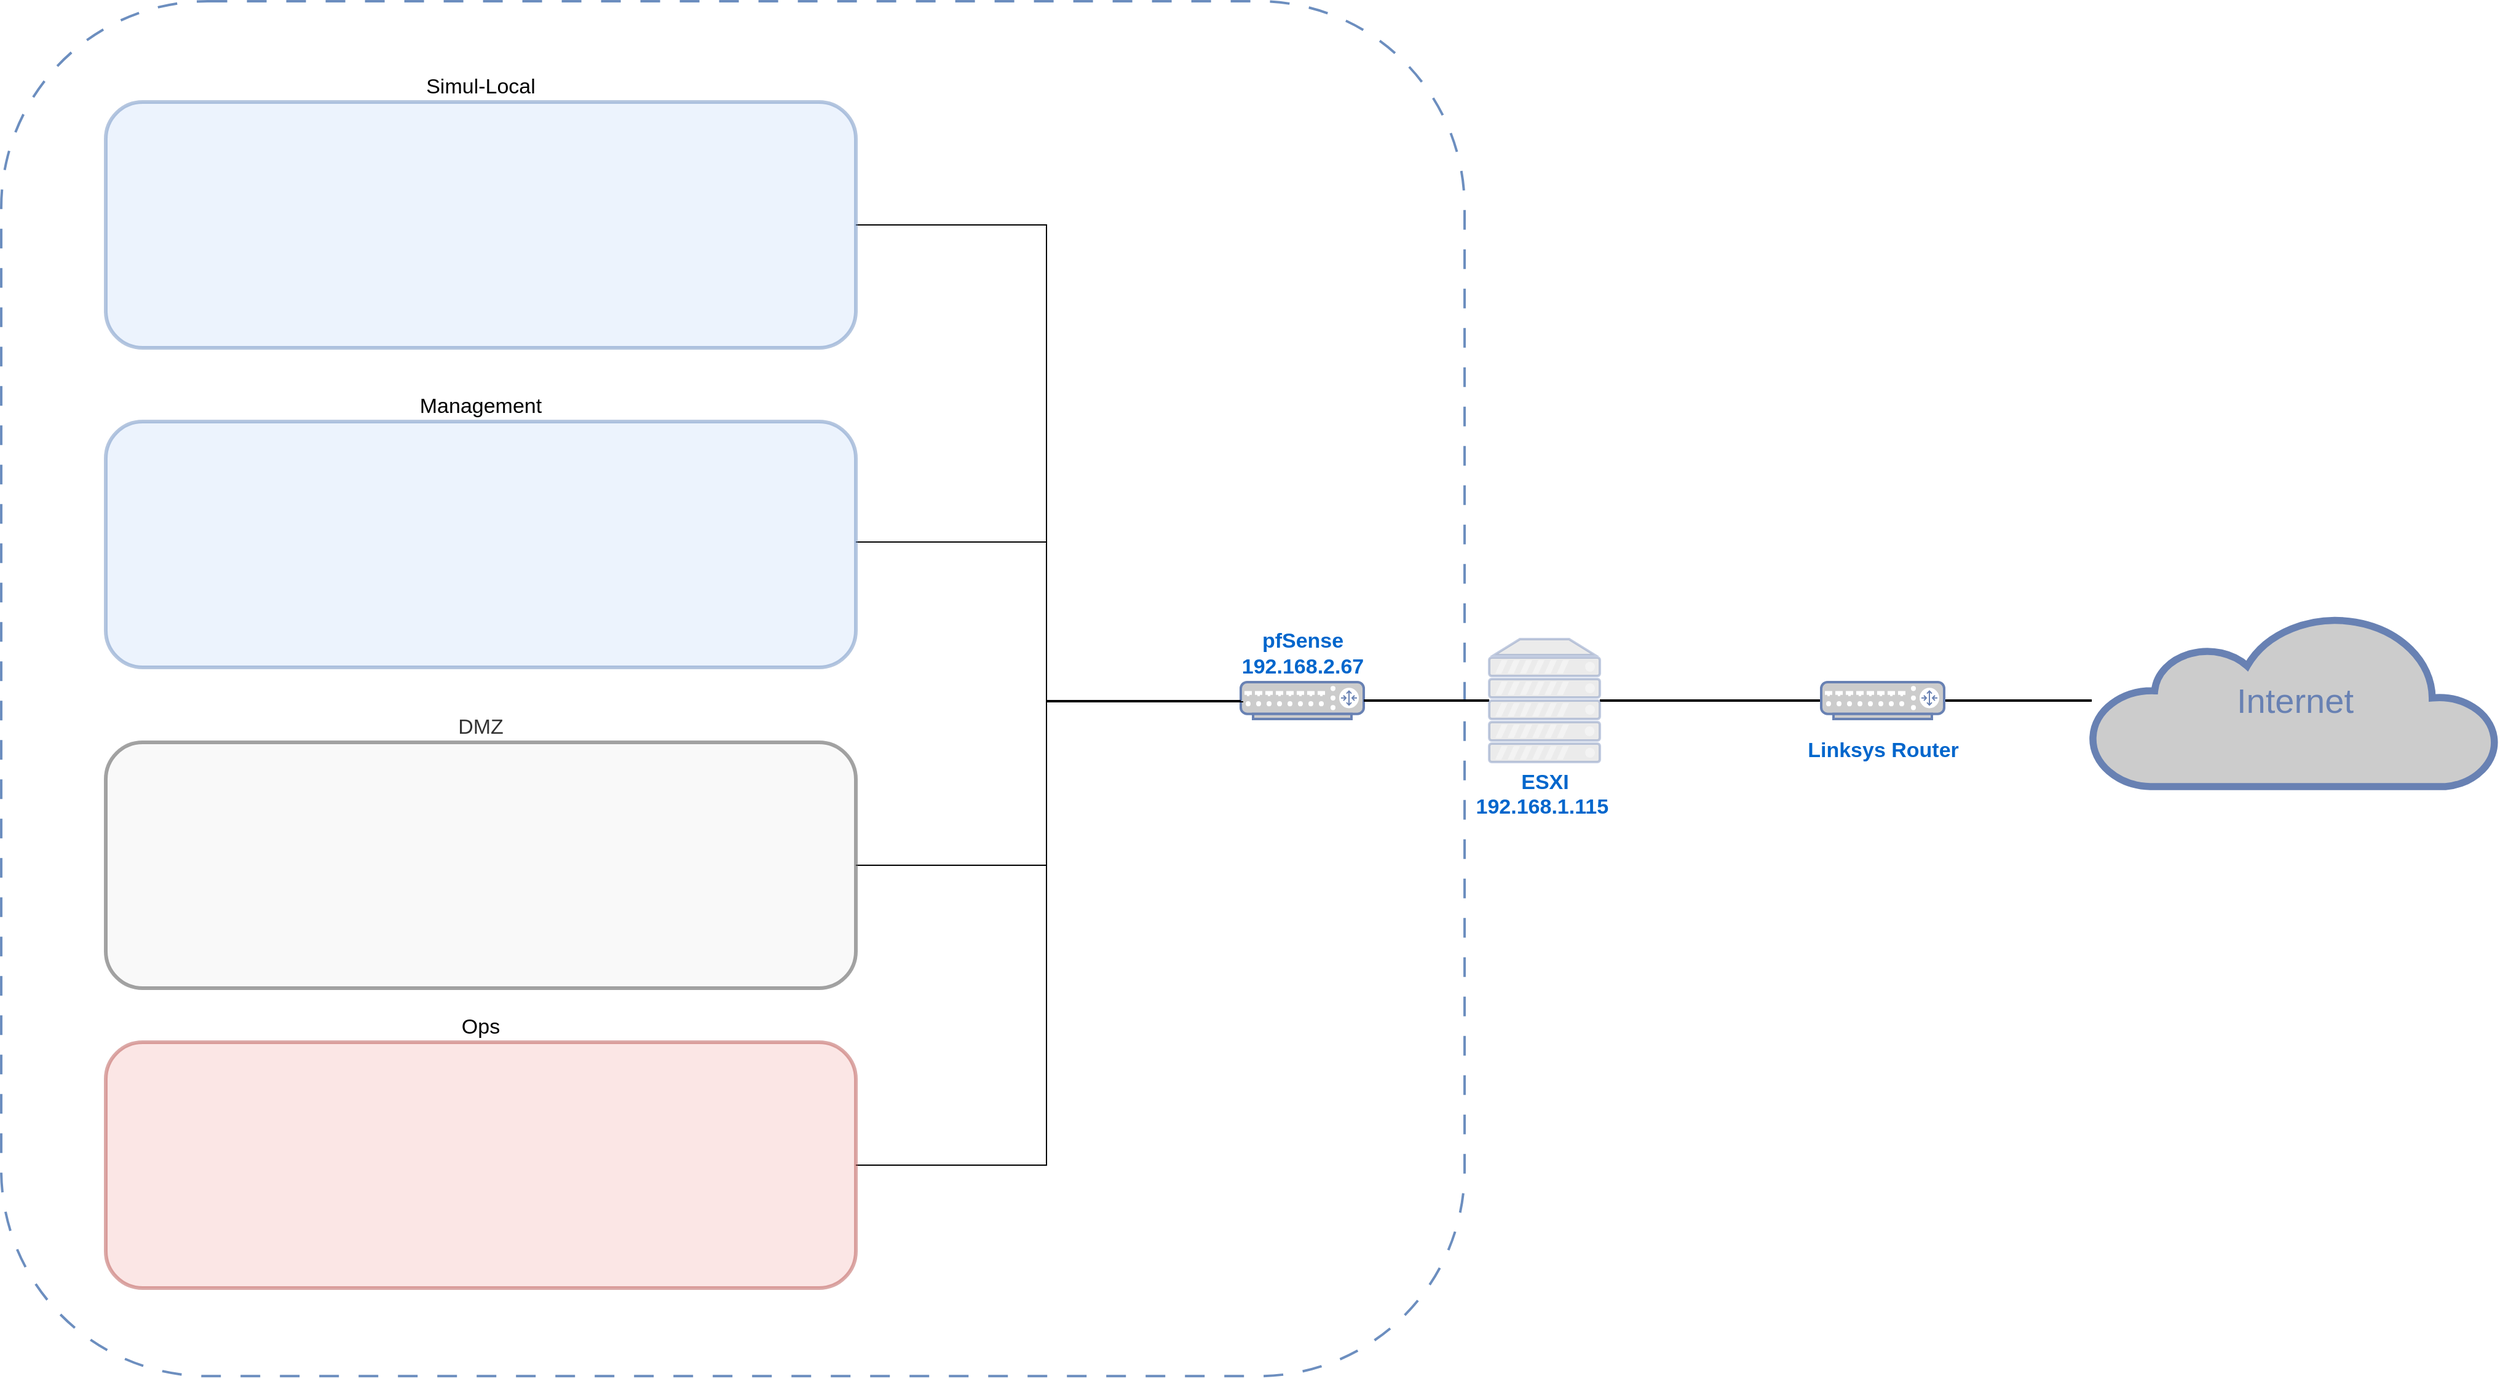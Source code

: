 <mxfile version="21.0.6" type="github">
  <diagram name="Page-1" id="bfe91b75-5d2c-26a0-9c1d-138518896778">
    <mxGraphModel dx="2231" dy="1230" grid="1" gridSize="10" guides="1" tooltips="1" connect="1" arrows="1" fold="1" page="1" pageScale="1" pageWidth="1100" pageHeight="850" background="none" math="0" shadow="0">
      <root>
        <mxCell id="0" />
        <mxCell id="1" parent="0" />
        <mxCell id="2l3jx5xWJZLsWC_RWnxw-5" value="" style="rounded=1;whiteSpace=wrap;html=1;fontSize=17;fillColor=none;strokeColor=#6c8ebf;fontStyle=0;glass=0;shadow=0;strokeWidth=2;dashed=1;dashPattern=8 8;movable=1;resizable=1;rotatable=1;deletable=1;editable=1;locked=0;connectable=1;" parent="1" vertex="1">
          <mxGeometry x="160" y="328" width="1190" height="1118.67" as="geometry" />
        </mxCell>
        <mxCell id="7c3789c024ecab99-55" style="edgeStyle=none;html=1;labelBackgroundColor=none;endArrow=none;endFill=0;strokeWidth=2;fontFamily=Verdana;fontSize=28;fontColor=#6881B3;" parent="1" target="7c3789c024ecab99-54" edge="1">
          <mxGeometry relative="1" as="geometry">
            <mxPoint x="1660" y="837.0" as="targetPoint" />
            <mxPoint x="1590" y="897" as="sourcePoint" />
          </mxGeometry>
        </mxCell>
        <mxCell id="7c3789c024ecab99-52" style="edgeStyle=none;html=1;labelBackgroundColor=none;endArrow=none;endFill=0;strokeWidth=2;fontFamily=Verdana;fontSize=15;fontColor=#036897;startArrow=none;" parent="1" source="2l3jx5xWJZLsWC_RWnxw-1" edge="1">
          <mxGeometry relative="1" as="geometry">
            <mxPoint x="1590" y="897" as="targetPoint" />
          </mxGeometry>
        </mxCell>
        <mxCell id="7c3789c024ecab99-10" value="&lt;b&gt;&lt;font style=&quot;font-size: 17px;&quot;&gt;pfSense&lt;br&gt;192.168.2.67&lt;br&gt;&lt;/font&gt;&lt;/b&gt;" style="fontColor=#0066CC;verticalAlign=bottom;verticalLabelPosition=top;labelPosition=center;align=center;html=1;fillColor=#CCCCCC;strokeColor=#6881B3;gradientColor=none;gradientDirection=north;strokeWidth=2;shape=mxgraph.networks.router;rounded=0;shadow=0;comic=0;textDirection=ltr;horizontal=1;" parent="1" vertex="1">
          <mxGeometry x="1168" y="882" width="100" height="30" as="geometry" />
        </mxCell>
        <mxCell id="7c3789c024ecab99-77" style="edgeStyle=none;html=1;labelBackgroundColor=none;endArrow=none;endFill=0;strokeWidth=2;fontFamily=Verdana;fontSize=28;fontColor=#6881B3;" parent="1" source="7c3789c024ecab99-54" target="7c3789c024ecab99-76" edge="1">
          <mxGeometry relative="1" as="geometry" />
        </mxCell>
        <mxCell id="7c3789c024ecab99-54" value="&lt;p style=&quot;line-height: 120%;&quot;&gt;&lt;font size=&quot;1&quot; style=&quot;&quot;&gt;&lt;b style=&quot;font-size: 17px;&quot;&gt;Linksys Router&lt;/b&gt;&lt;/font&gt;&lt;/p&gt;" style="fontColor=#0066CC;verticalAlign=top;verticalLabelPosition=bottom;labelPosition=center;align=center;html=1;fillColor=#CCCCCC;strokeColor=#6881B3;gradientColor=none;gradientDirection=north;strokeWidth=2;shape=mxgraph.networks.router;rounded=0;shadow=0;comic=0;" parent="1" vertex="1">
          <mxGeometry x="1640" y="882" width="100" height="30" as="geometry" />
        </mxCell>
        <mxCell id="7c3789c024ecab99-75" style="edgeStyle=orthogonalEdgeStyle;html=1;labelBackgroundColor=none;endArrow=none;endFill=0;strokeWidth=2;fontFamily=Verdana;fontSize=28;fontColor=#6881B3;startArrow=none;" parent="1" source="2l3jx5xWJZLsWC_RWnxw-1" target="7c3789c024ecab99-10" edge="1">
          <mxGeometry relative="1" as="geometry">
            <mxPoint x="1240" y="760" as="targetPoint" />
            <Array as="points" />
          </mxGeometry>
        </mxCell>
        <mxCell id="7c3789c024ecab99-76" value="Internet" style="html=1;fillColor=#CCCCCC;strokeColor=#6881B3;gradientColor=none;gradientDirection=north;strokeWidth=2;shape=mxgraph.networks.cloud;fontColor=#6881B3;rounded=0;shadow=0;comic=0;align=center;fontSize=28;" parent="1" vertex="1">
          <mxGeometry x="1860" y="827" width="330" height="140" as="geometry" />
        </mxCell>
        <mxCell id="2l3jx5xWJZLsWC_RWnxw-4" value="" style="edgeStyle=none;html=1;labelBackgroundColor=none;endArrow=none;endFill=0;strokeWidth=2;fontFamily=Verdana;fontSize=15;fontColor=#036897;" parent="1" source="7c3789c024ecab99-10" target="2l3jx5xWJZLsWC_RWnxw-1" edge="1">
          <mxGeometry relative="1" as="geometry">
            <mxPoint x="1590" y="897" as="targetPoint" />
            <mxPoint x="1270" y="897" as="sourcePoint" />
          </mxGeometry>
        </mxCell>
        <mxCell id="2l3jx5xWJZLsWC_RWnxw-1" value="&lt;b&gt;ESXI&lt;br&gt;192.168.1.115&amp;nbsp;&lt;/b&gt;" style="fontColor=#0066CC;verticalAlign=top;verticalLabelPosition=bottom;labelPosition=center;align=center;html=1;outlineConnect=0;fillColor=#CCCCCC;strokeColor=#6881B3;gradientColor=none;gradientDirection=north;strokeWidth=2;shape=mxgraph.networks.server;fontSize=17;opacity=40;" parent="1" vertex="1">
          <mxGeometry x="1370" y="847" width="90" height="100" as="geometry" />
        </mxCell>
        <mxCell id="zXZLx8Je1mVOSYKFLKw1-15" style="edgeStyle=orthogonalEdgeStyle;rounded=0;orthogonalLoop=1;jettySize=auto;html=1;exitX=1;exitY=0.5;exitDx=0;exitDy=0;entryX=0;entryY=0.5;entryDx=0;entryDy=0;entryPerimeter=0;endArrow=none;endFill=0;" edge="1" parent="1" source="2l3jx5xWJZLsWC_RWnxw-6" target="7c3789c024ecab99-10">
          <mxGeometry relative="1" as="geometry">
            <Array as="points">
              <mxPoint x="1010" y="510" />
              <mxPoint x="1010" y="897" />
            </Array>
          </mxGeometry>
        </mxCell>
        <mxCell id="2l3jx5xWJZLsWC_RWnxw-6" value="Simul-Local" style="rounded=1;whiteSpace=wrap;html=1;fontSize=17;fillColor=#dae8fc;labelPosition=center;verticalLabelPosition=top;align=center;verticalAlign=bottom;strokeColor=#6c8ebf;opacity=50;strokeWidth=3;" parent="1" vertex="1">
          <mxGeometry x="245" y="410" width="610" height="200" as="geometry" />
        </mxCell>
        <mxCell id="zXZLx8Je1mVOSYKFLKw1-16" style="edgeStyle=orthogonalEdgeStyle;rounded=0;orthogonalLoop=1;jettySize=auto;html=1;exitX=1;exitY=0.5;exitDx=0;exitDy=0;endArrow=none;endFill=0;" edge="1" parent="1">
          <mxGeometry relative="1" as="geometry">
            <mxPoint x="1170" y="898" as="targetPoint" />
            <mxPoint x="855" y="768" as="sourcePoint" />
            <Array as="points">
              <mxPoint x="1010" y="768" />
              <mxPoint x="1010" y="898" />
            </Array>
          </mxGeometry>
        </mxCell>
        <mxCell id="zXZLx8Je1mVOSYKFLKw1-1" value="Management" style="rounded=1;whiteSpace=wrap;html=1;fontSize=17;fillColor=#dae8fc;labelPosition=center;verticalLabelPosition=top;align=center;verticalAlign=bottom;strokeColor=#6c8ebf;strokeWidth=3;opacity=50;" vertex="1" parent="1">
          <mxGeometry x="245" y="670" width="610" height="200" as="geometry" />
        </mxCell>
        <mxCell id="zXZLx8Je1mVOSYKFLKw1-17" style="edgeStyle=orthogonalEdgeStyle;rounded=0;orthogonalLoop=1;jettySize=auto;html=1;exitX=1;exitY=0.5;exitDx=0;exitDy=0;entryX=0;entryY=0.5;entryDx=0;entryDy=0;entryPerimeter=0;endArrow=none;endFill=0;" edge="1" parent="1" source="zXZLx8Je1mVOSYKFLKw1-2" target="7c3789c024ecab99-10">
          <mxGeometry relative="1" as="geometry">
            <Array as="points">
              <mxPoint x="1010" y="1031" />
              <mxPoint x="1010" y="897" />
            </Array>
          </mxGeometry>
        </mxCell>
        <mxCell id="zXZLx8Je1mVOSYKFLKw1-2" value="DMZ" style="rounded=1;whiteSpace=wrap;html=1;fontSize=17;fillColor=#f5f5f5;labelPosition=center;verticalLabelPosition=top;align=center;verticalAlign=bottom;fontColor=#333333;strokeColor=#666666;gradientColor=none;opacity=60;strokeWidth=3;" vertex="1" parent="1">
          <mxGeometry x="245" y="931" width="610" height="200" as="geometry" />
        </mxCell>
        <mxCell id="zXZLx8Je1mVOSYKFLKw1-18" style="edgeStyle=orthogonalEdgeStyle;rounded=0;orthogonalLoop=1;jettySize=auto;html=1;exitX=1;exitY=0.5;exitDx=0;exitDy=0;entryX=0;entryY=0.5;entryDx=0;entryDy=0;entryPerimeter=0;endArrow=none;endFill=0;" edge="1" parent="1" source="zXZLx8Je1mVOSYKFLKw1-3" target="7c3789c024ecab99-10">
          <mxGeometry relative="1" as="geometry">
            <Array as="points">
              <mxPoint x="1010" y="1275" />
              <mxPoint x="1010" y="897" />
            </Array>
          </mxGeometry>
        </mxCell>
        <mxCell id="zXZLx8Je1mVOSYKFLKw1-3" value="Ops" style="rounded=1;whiteSpace=wrap;html=1;fontSize=17;fillColor=#f8cecc;labelPosition=center;verticalLabelPosition=top;align=center;verticalAlign=bottom;strokeColor=#b85450;strokeWidth=3;opacity=50;" vertex="1" parent="1">
          <mxGeometry x="245" y="1175" width="610" height="200" as="geometry" />
        </mxCell>
      </root>
    </mxGraphModel>
  </diagram>
</mxfile>
